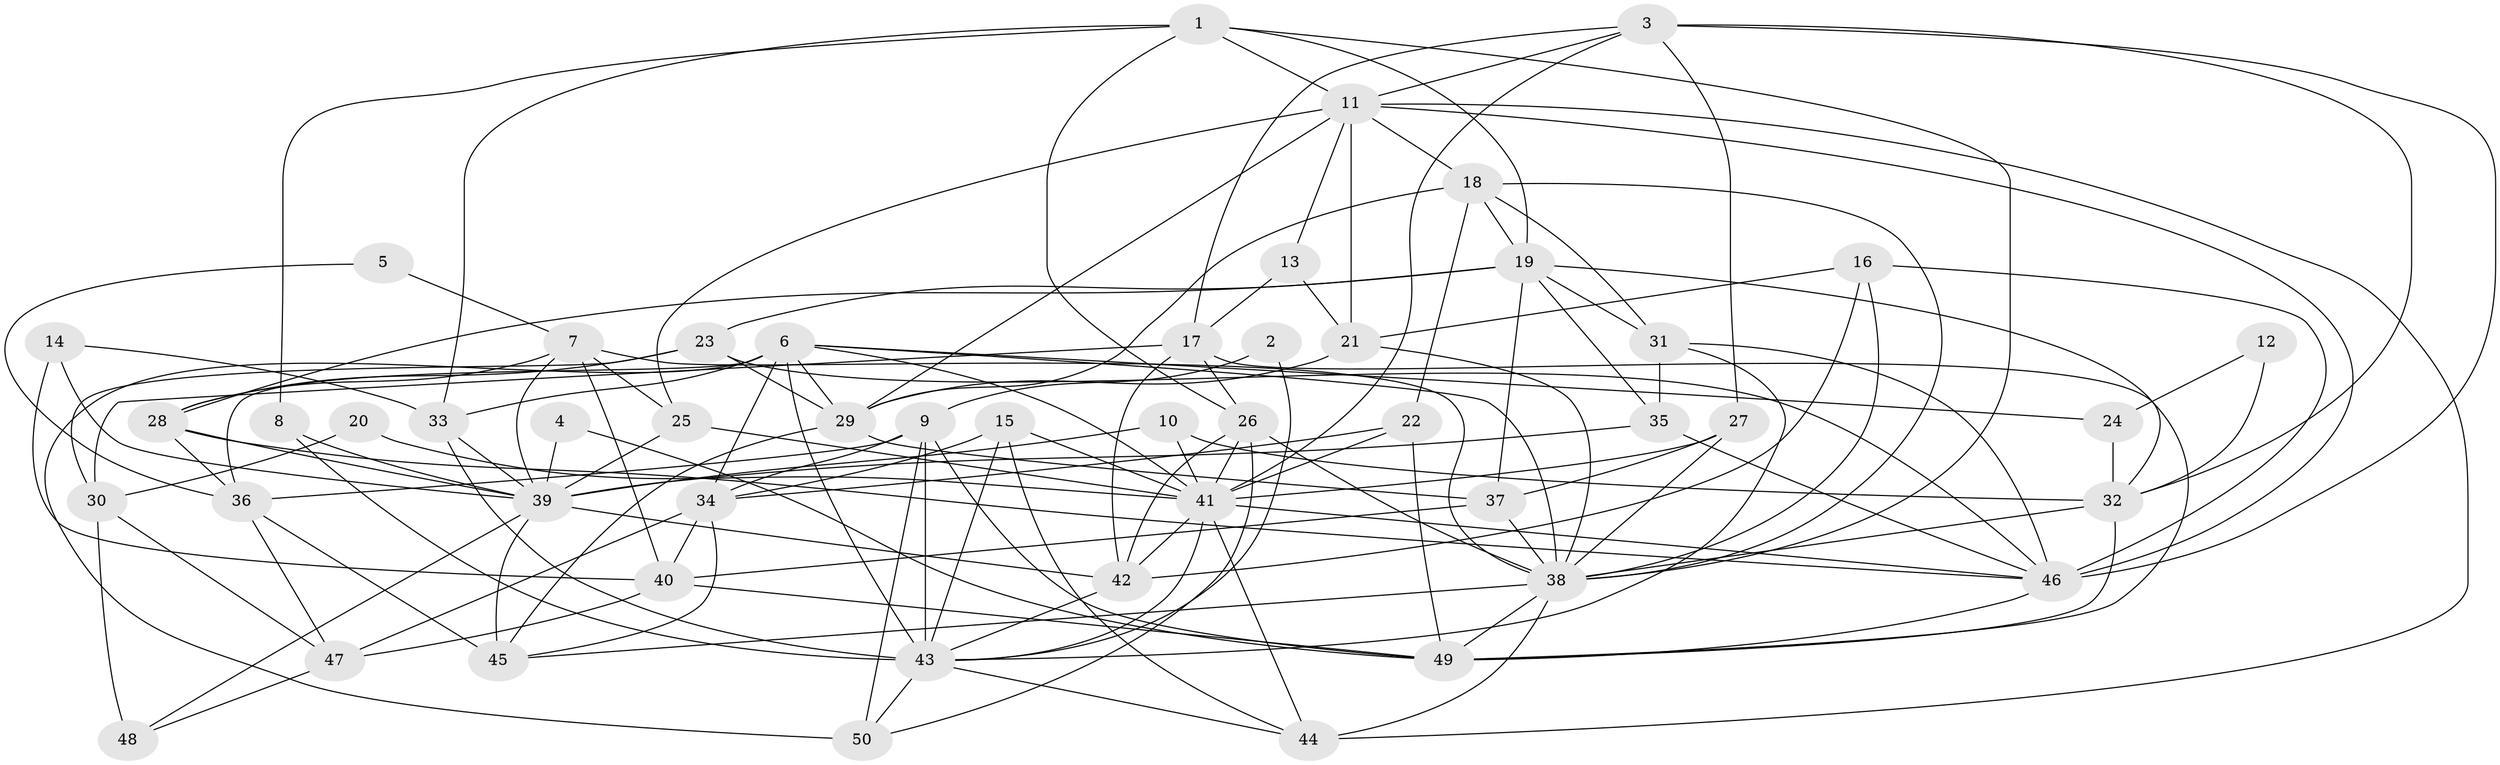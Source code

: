 // original degree distribution, {4: 0.29, 6: 0.09, 5: 0.18, 3: 0.25, 2: 0.14, 8: 0.02, 7: 0.03}
// Generated by graph-tools (version 1.1) at 2025/26/03/09/25 03:26:14]
// undirected, 50 vertices, 140 edges
graph export_dot {
graph [start="1"]
  node [color=gray90,style=filled];
  1;
  2;
  3;
  4;
  5;
  6;
  7;
  8;
  9;
  10;
  11;
  12;
  13;
  14;
  15;
  16;
  17;
  18;
  19;
  20;
  21;
  22;
  23;
  24;
  25;
  26;
  27;
  28;
  29;
  30;
  31;
  32;
  33;
  34;
  35;
  36;
  37;
  38;
  39;
  40;
  41;
  42;
  43;
  44;
  45;
  46;
  47;
  48;
  49;
  50;
  1 -- 8 [weight=1.0];
  1 -- 11 [weight=1.0];
  1 -- 19 [weight=1.0];
  1 -- 26 [weight=1.0];
  1 -- 33 [weight=1.0];
  1 -- 38 [weight=1.0];
  2 -- 9 [weight=1.0];
  2 -- 43 [weight=1.0];
  3 -- 11 [weight=1.0];
  3 -- 17 [weight=1.0];
  3 -- 27 [weight=1.0];
  3 -- 32 [weight=1.0];
  3 -- 41 [weight=1.0];
  3 -- 46 [weight=1.0];
  4 -- 39 [weight=1.0];
  4 -- 49 [weight=1.0];
  5 -- 7 [weight=1.0];
  5 -- 36 [weight=1.0];
  6 -- 24 [weight=1.0];
  6 -- 29 [weight=1.0];
  6 -- 33 [weight=2.0];
  6 -- 34 [weight=2.0];
  6 -- 36 [weight=1.0];
  6 -- 38 [weight=1.0];
  6 -- 41 [weight=1.0];
  6 -- 43 [weight=2.0];
  6 -- 50 [weight=1.0];
  7 -- 25 [weight=1.0];
  7 -- 28 [weight=1.0];
  7 -- 38 [weight=1.0];
  7 -- 39 [weight=1.0];
  7 -- 40 [weight=1.0];
  8 -- 39 [weight=1.0];
  8 -- 43 [weight=1.0];
  9 -- 34 [weight=1.0];
  9 -- 36 [weight=1.0];
  9 -- 43 [weight=1.0];
  9 -- 49 [weight=1.0];
  9 -- 50 [weight=1.0];
  10 -- 32 [weight=1.0];
  10 -- 39 [weight=1.0];
  10 -- 41 [weight=1.0];
  11 -- 13 [weight=1.0];
  11 -- 18 [weight=1.0];
  11 -- 21 [weight=2.0];
  11 -- 25 [weight=1.0];
  11 -- 29 [weight=1.0];
  11 -- 44 [weight=1.0];
  11 -- 46 [weight=1.0];
  12 -- 24 [weight=1.0];
  12 -- 32 [weight=1.0];
  13 -- 17 [weight=1.0];
  13 -- 21 [weight=1.0];
  14 -- 33 [weight=1.0];
  14 -- 39 [weight=1.0];
  14 -- 40 [weight=1.0];
  15 -- 34 [weight=1.0];
  15 -- 41 [weight=1.0];
  15 -- 43 [weight=1.0];
  15 -- 44 [weight=1.0];
  16 -- 21 [weight=1.0];
  16 -- 38 [weight=1.0];
  16 -- 42 [weight=1.0];
  16 -- 46 [weight=1.0];
  17 -- 26 [weight=1.0];
  17 -- 30 [weight=1.0];
  17 -- 42 [weight=1.0];
  17 -- 49 [weight=1.0];
  18 -- 19 [weight=1.0];
  18 -- 22 [weight=1.0];
  18 -- 29 [weight=1.0];
  18 -- 31 [weight=1.0];
  18 -- 38 [weight=1.0];
  19 -- 23 [weight=1.0];
  19 -- 28 [weight=1.0];
  19 -- 31 [weight=1.0];
  19 -- 32 [weight=1.0];
  19 -- 35 [weight=1.0];
  19 -- 37 [weight=1.0];
  20 -- 30 [weight=1.0];
  20 -- 41 [weight=1.0];
  21 -- 29 [weight=1.0];
  21 -- 38 [weight=1.0];
  22 -- 34 [weight=1.0];
  22 -- 41 [weight=1.0];
  22 -- 49 [weight=1.0];
  23 -- 28 [weight=1.0];
  23 -- 29 [weight=1.0];
  23 -- 30 [weight=1.0];
  23 -- 46 [weight=1.0];
  24 -- 32 [weight=2.0];
  25 -- 39 [weight=1.0];
  25 -- 41 [weight=1.0];
  26 -- 38 [weight=1.0];
  26 -- 41 [weight=1.0];
  26 -- 42 [weight=1.0];
  26 -- 50 [weight=1.0];
  27 -- 37 [weight=1.0];
  27 -- 38 [weight=1.0];
  27 -- 41 [weight=1.0];
  28 -- 36 [weight=1.0];
  28 -- 39 [weight=1.0];
  28 -- 46 [weight=1.0];
  29 -- 37 [weight=1.0];
  29 -- 45 [weight=1.0];
  30 -- 47 [weight=1.0];
  30 -- 48 [weight=1.0];
  31 -- 35 [weight=1.0];
  31 -- 43 [weight=1.0];
  31 -- 46 [weight=1.0];
  32 -- 38 [weight=1.0];
  32 -- 49 [weight=1.0];
  33 -- 39 [weight=1.0];
  33 -- 43 [weight=1.0];
  34 -- 40 [weight=1.0];
  34 -- 45 [weight=1.0];
  34 -- 47 [weight=1.0];
  35 -- 39 [weight=1.0];
  35 -- 46 [weight=1.0];
  36 -- 45 [weight=1.0];
  36 -- 47 [weight=1.0];
  37 -- 38 [weight=1.0];
  37 -- 40 [weight=1.0];
  38 -- 44 [weight=1.0];
  38 -- 45 [weight=1.0];
  38 -- 49 [weight=1.0];
  39 -- 42 [weight=2.0];
  39 -- 45 [weight=2.0];
  39 -- 48 [weight=1.0];
  40 -- 47 [weight=2.0];
  40 -- 49 [weight=1.0];
  41 -- 42 [weight=1.0];
  41 -- 43 [weight=1.0];
  41 -- 44 [weight=1.0];
  41 -- 46 [weight=1.0];
  42 -- 43 [weight=1.0];
  43 -- 44 [weight=1.0];
  43 -- 50 [weight=1.0];
  46 -- 49 [weight=1.0];
  47 -- 48 [weight=1.0];
}
